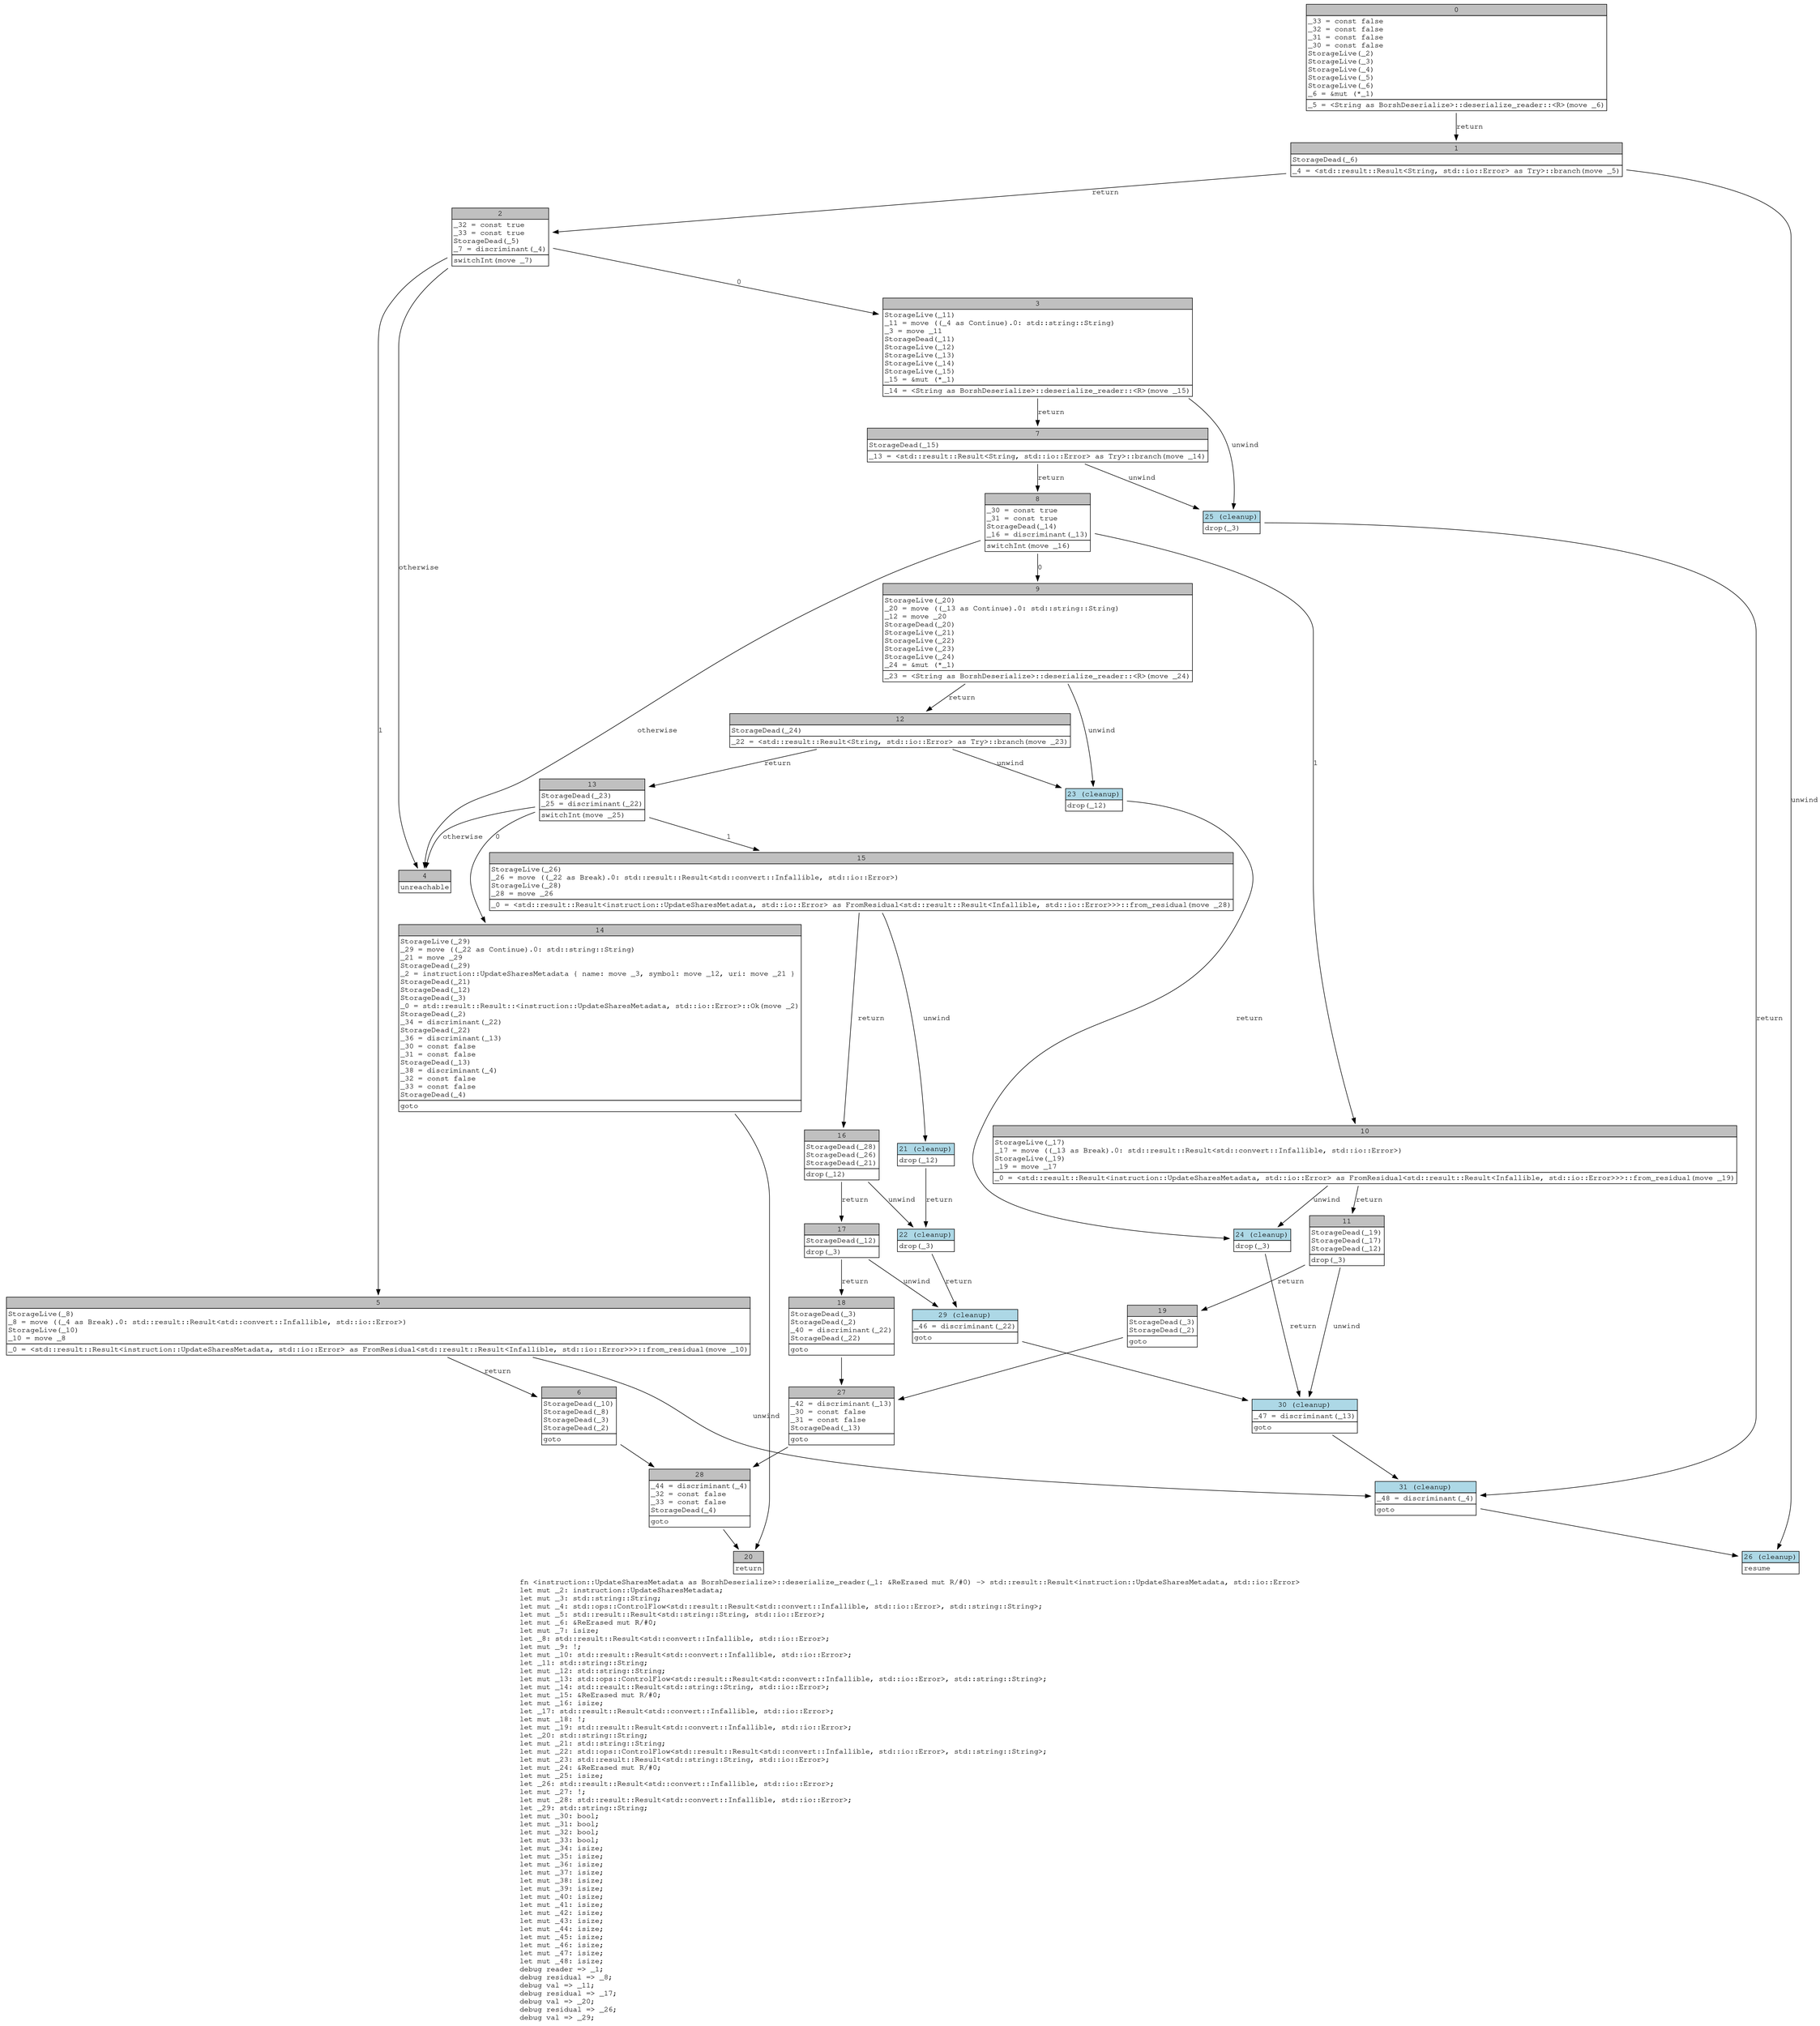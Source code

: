 digraph Mir_0_3138 {
    graph [fontname="Courier, monospace"];
    node [fontname="Courier, monospace"];
    edge [fontname="Courier, monospace"];
    label=<fn &lt;instruction::UpdateSharesMetadata as BorshDeserialize&gt;::deserialize_reader(_1: &amp;ReErased mut R/#0) -&gt; std::result::Result&lt;instruction::UpdateSharesMetadata, std::io::Error&gt;<br align="left"/>let mut _2: instruction::UpdateSharesMetadata;<br align="left"/>let mut _3: std::string::String;<br align="left"/>let mut _4: std::ops::ControlFlow&lt;std::result::Result&lt;std::convert::Infallible, std::io::Error&gt;, std::string::String&gt;;<br align="left"/>let mut _5: std::result::Result&lt;std::string::String, std::io::Error&gt;;<br align="left"/>let mut _6: &amp;ReErased mut R/#0;<br align="left"/>let mut _7: isize;<br align="left"/>let _8: std::result::Result&lt;std::convert::Infallible, std::io::Error&gt;;<br align="left"/>let mut _9: !;<br align="left"/>let mut _10: std::result::Result&lt;std::convert::Infallible, std::io::Error&gt;;<br align="left"/>let _11: std::string::String;<br align="left"/>let mut _12: std::string::String;<br align="left"/>let mut _13: std::ops::ControlFlow&lt;std::result::Result&lt;std::convert::Infallible, std::io::Error&gt;, std::string::String&gt;;<br align="left"/>let mut _14: std::result::Result&lt;std::string::String, std::io::Error&gt;;<br align="left"/>let mut _15: &amp;ReErased mut R/#0;<br align="left"/>let mut _16: isize;<br align="left"/>let _17: std::result::Result&lt;std::convert::Infallible, std::io::Error&gt;;<br align="left"/>let mut _18: !;<br align="left"/>let mut _19: std::result::Result&lt;std::convert::Infallible, std::io::Error&gt;;<br align="left"/>let _20: std::string::String;<br align="left"/>let mut _21: std::string::String;<br align="left"/>let mut _22: std::ops::ControlFlow&lt;std::result::Result&lt;std::convert::Infallible, std::io::Error&gt;, std::string::String&gt;;<br align="left"/>let mut _23: std::result::Result&lt;std::string::String, std::io::Error&gt;;<br align="left"/>let mut _24: &amp;ReErased mut R/#0;<br align="left"/>let mut _25: isize;<br align="left"/>let _26: std::result::Result&lt;std::convert::Infallible, std::io::Error&gt;;<br align="left"/>let mut _27: !;<br align="left"/>let mut _28: std::result::Result&lt;std::convert::Infallible, std::io::Error&gt;;<br align="left"/>let _29: std::string::String;<br align="left"/>let mut _30: bool;<br align="left"/>let mut _31: bool;<br align="left"/>let mut _32: bool;<br align="left"/>let mut _33: bool;<br align="left"/>let mut _34: isize;<br align="left"/>let mut _35: isize;<br align="left"/>let mut _36: isize;<br align="left"/>let mut _37: isize;<br align="left"/>let mut _38: isize;<br align="left"/>let mut _39: isize;<br align="left"/>let mut _40: isize;<br align="left"/>let mut _41: isize;<br align="left"/>let mut _42: isize;<br align="left"/>let mut _43: isize;<br align="left"/>let mut _44: isize;<br align="left"/>let mut _45: isize;<br align="left"/>let mut _46: isize;<br align="left"/>let mut _47: isize;<br align="left"/>let mut _48: isize;<br align="left"/>debug reader =&gt; _1;<br align="left"/>debug residual =&gt; _8;<br align="left"/>debug val =&gt; _11;<br align="left"/>debug residual =&gt; _17;<br align="left"/>debug val =&gt; _20;<br align="left"/>debug residual =&gt; _26;<br align="left"/>debug val =&gt; _29;<br align="left"/>>;
    bb0__0_3138 [shape="none", label=<<table border="0" cellborder="1" cellspacing="0"><tr><td bgcolor="gray" align="center" colspan="1">0</td></tr><tr><td align="left" balign="left">_33 = const false<br/>_32 = const false<br/>_31 = const false<br/>_30 = const false<br/>StorageLive(_2)<br/>StorageLive(_3)<br/>StorageLive(_4)<br/>StorageLive(_5)<br/>StorageLive(_6)<br/>_6 = &amp;mut (*_1)<br/></td></tr><tr><td align="left">_5 = &lt;String as BorshDeserialize&gt;::deserialize_reader::&lt;R&gt;(move _6)</td></tr></table>>];
    bb1__0_3138 [shape="none", label=<<table border="0" cellborder="1" cellspacing="0"><tr><td bgcolor="gray" align="center" colspan="1">1</td></tr><tr><td align="left" balign="left">StorageDead(_6)<br/></td></tr><tr><td align="left">_4 = &lt;std::result::Result&lt;String, std::io::Error&gt; as Try&gt;::branch(move _5)</td></tr></table>>];
    bb2__0_3138 [shape="none", label=<<table border="0" cellborder="1" cellspacing="0"><tr><td bgcolor="gray" align="center" colspan="1">2</td></tr><tr><td align="left" balign="left">_32 = const true<br/>_33 = const true<br/>StorageDead(_5)<br/>_7 = discriminant(_4)<br/></td></tr><tr><td align="left">switchInt(move _7)</td></tr></table>>];
    bb3__0_3138 [shape="none", label=<<table border="0" cellborder="1" cellspacing="0"><tr><td bgcolor="gray" align="center" colspan="1">3</td></tr><tr><td align="left" balign="left">StorageLive(_11)<br/>_11 = move ((_4 as Continue).0: std::string::String)<br/>_3 = move _11<br/>StorageDead(_11)<br/>StorageLive(_12)<br/>StorageLive(_13)<br/>StorageLive(_14)<br/>StorageLive(_15)<br/>_15 = &amp;mut (*_1)<br/></td></tr><tr><td align="left">_14 = &lt;String as BorshDeserialize&gt;::deserialize_reader::&lt;R&gt;(move _15)</td></tr></table>>];
    bb4__0_3138 [shape="none", label=<<table border="0" cellborder="1" cellspacing="0"><tr><td bgcolor="gray" align="center" colspan="1">4</td></tr><tr><td align="left">unreachable</td></tr></table>>];
    bb5__0_3138 [shape="none", label=<<table border="0" cellborder="1" cellspacing="0"><tr><td bgcolor="gray" align="center" colspan="1">5</td></tr><tr><td align="left" balign="left">StorageLive(_8)<br/>_8 = move ((_4 as Break).0: std::result::Result&lt;std::convert::Infallible, std::io::Error&gt;)<br/>StorageLive(_10)<br/>_10 = move _8<br/></td></tr><tr><td align="left">_0 = &lt;std::result::Result&lt;instruction::UpdateSharesMetadata, std::io::Error&gt; as FromResidual&lt;std::result::Result&lt;Infallible, std::io::Error&gt;&gt;&gt;::from_residual(move _10)</td></tr></table>>];
    bb6__0_3138 [shape="none", label=<<table border="0" cellborder="1" cellspacing="0"><tr><td bgcolor="gray" align="center" colspan="1">6</td></tr><tr><td align="left" balign="left">StorageDead(_10)<br/>StorageDead(_8)<br/>StorageDead(_3)<br/>StorageDead(_2)<br/></td></tr><tr><td align="left">goto</td></tr></table>>];
    bb7__0_3138 [shape="none", label=<<table border="0" cellborder="1" cellspacing="0"><tr><td bgcolor="gray" align="center" colspan="1">7</td></tr><tr><td align="left" balign="left">StorageDead(_15)<br/></td></tr><tr><td align="left">_13 = &lt;std::result::Result&lt;String, std::io::Error&gt; as Try&gt;::branch(move _14)</td></tr></table>>];
    bb8__0_3138 [shape="none", label=<<table border="0" cellborder="1" cellspacing="0"><tr><td bgcolor="gray" align="center" colspan="1">8</td></tr><tr><td align="left" balign="left">_30 = const true<br/>_31 = const true<br/>StorageDead(_14)<br/>_16 = discriminant(_13)<br/></td></tr><tr><td align="left">switchInt(move _16)</td></tr></table>>];
    bb9__0_3138 [shape="none", label=<<table border="0" cellborder="1" cellspacing="0"><tr><td bgcolor="gray" align="center" colspan="1">9</td></tr><tr><td align="left" balign="left">StorageLive(_20)<br/>_20 = move ((_13 as Continue).0: std::string::String)<br/>_12 = move _20<br/>StorageDead(_20)<br/>StorageLive(_21)<br/>StorageLive(_22)<br/>StorageLive(_23)<br/>StorageLive(_24)<br/>_24 = &amp;mut (*_1)<br/></td></tr><tr><td align="left">_23 = &lt;String as BorshDeserialize&gt;::deserialize_reader::&lt;R&gt;(move _24)</td></tr></table>>];
    bb10__0_3138 [shape="none", label=<<table border="0" cellborder="1" cellspacing="0"><tr><td bgcolor="gray" align="center" colspan="1">10</td></tr><tr><td align="left" balign="left">StorageLive(_17)<br/>_17 = move ((_13 as Break).0: std::result::Result&lt;std::convert::Infallible, std::io::Error&gt;)<br/>StorageLive(_19)<br/>_19 = move _17<br/></td></tr><tr><td align="left">_0 = &lt;std::result::Result&lt;instruction::UpdateSharesMetadata, std::io::Error&gt; as FromResidual&lt;std::result::Result&lt;Infallible, std::io::Error&gt;&gt;&gt;::from_residual(move _19)</td></tr></table>>];
    bb11__0_3138 [shape="none", label=<<table border="0" cellborder="1" cellspacing="0"><tr><td bgcolor="gray" align="center" colspan="1">11</td></tr><tr><td align="left" balign="left">StorageDead(_19)<br/>StorageDead(_17)<br/>StorageDead(_12)<br/></td></tr><tr><td align="left">drop(_3)</td></tr></table>>];
    bb12__0_3138 [shape="none", label=<<table border="0" cellborder="1" cellspacing="0"><tr><td bgcolor="gray" align="center" colspan="1">12</td></tr><tr><td align="left" balign="left">StorageDead(_24)<br/></td></tr><tr><td align="left">_22 = &lt;std::result::Result&lt;String, std::io::Error&gt; as Try&gt;::branch(move _23)</td></tr></table>>];
    bb13__0_3138 [shape="none", label=<<table border="0" cellborder="1" cellspacing="0"><tr><td bgcolor="gray" align="center" colspan="1">13</td></tr><tr><td align="left" balign="left">StorageDead(_23)<br/>_25 = discriminant(_22)<br/></td></tr><tr><td align="left">switchInt(move _25)</td></tr></table>>];
    bb14__0_3138 [shape="none", label=<<table border="0" cellborder="1" cellspacing="0"><tr><td bgcolor="gray" align="center" colspan="1">14</td></tr><tr><td align="left" balign="left">StorageLive(_29)<br/>_29 = move ((_22 as Continue).0: std::string::String)<br/>_21 = move _29<br/>StorageDead(_29)<br/>_2 = instruction::UpdateSharesMetadata { name: move _3, symbol: move _12, uri: move _21 }<br/>StorageDead(_21)<br/>StorageDead(_12)<br/>StorageDead(_3)<br/>_0 = std::result::Result::&lt;instruction::UpdateSharesMetadata, std::io::Error&gt;::Ok(move _2)<br/>StorageDead(_2)<br/>_34 = discriminant(_22)<br/>StorageDead(_22)<br/>_36 = discriminant(_13)<br/>_30 = const false<br/>_31 = const false<br/>StorageDead(_13)<br/>_38 = discriminant(_4)<br/>_32 = const false<br/>_33 = const false<br/>StorageDead(_4)<br/></td></tr><tr><td align="left">goto</td></tr></table>>];
    bb15__0_3138 [shape="none", label=<<table border="0" cellborder="1" cellspacing="0"><tr><td bgcolor="gray" align="center" colspan="1">15</td></tr><tr><td align="left" balign="left">StorageLive(_26)<br/>_26 = move ((_22 as Break).0: std::result::Result&lt;std::convert::Infallible, std::io::Error&gt;)<br/>StorageLive(_28)<br/>_28 = move _26<br/></td></tr><tr><td align="left">_0 = &lt;std::result::Result&lt;instruction::UpdateSharesMetadata, std::io::Error&gt; as FromResidual&lt;std::result::Result&lt;Infallible, std::io::Error&gt;&gt;&gt;::from_residual(move _28)</td></tr></table>>];
    bb16__0_3138 [shape="none", label=<<table border="0" cellborder="1" cellspacing="0"><tr><td bgcolor="gray" align="center" colspan="1">16</td></tr><tr><td align="left" balign="left">StorageDead(_28)<br/>StorageDead(_26)<br/>StorageDead(_21)<br/></td></tr><tr><td align="left">drop(_12)</td></tr></table>>];
    bb17__0_3138 [shape="none", label=<<table border="0" cellborder="1" cellspacing="0"><tr><td bgcolor="gray" align="center" colspan="1">17</td></tr><tr><td align="left" balign="left">StorageDead(_12)<br/></td></tr><tr><td align="left">drop(_3)</td></tr></table>>];
    bb18__0_3138 [shape="none", label=<<table border="0" cellborder="1" cellspacing="0"><tr><td bgcolor="gray" align="center" colspan="1">18</td></tr><tr><td align="left" balign="left">StorageDead(_3)<br/>StorageDead(_2)<br/>_40 = discriminant(_22)<br/>StorageDead(_22)<br/></td></tr><tr><td align="left">goto</td></tr></table>>];
    bb19__0_3138 [shape="none", label=<<table border="0" cellborder="1" cellspacing="0"><tr><td bgcolor="gray" align="center" colspan="1">19</td></tr><tr><td align="left" balign="left">StorageDead(_3)<br/>StorageDead(_2)<br/></td></tr><tr><td align="left">goto</td></tr></table>>];
    bb20__0_3138 [shape="none", label=<<table border="0" cellborder="1" cellspacing="0"><tr><td bgcolor="gray" align="center" colspan="1">20</td></tr><tr><td align="left">return</td></tr></table>>];
    bb21__0_3138 [shape="none", label=<<table border="0" cellborder="1" cellspacing="0"><tr><td bgcolor="lightblue" align="center" colspan="1">21 (cleanup)</td></tr><tr><td align="left">drop(_12)</td></tr></table>>];
    bb22__0_3138 [shape="none", label=<<table border="0" cellborder="1" cellspacing="0"><tr><td bgcolor="lightblue" align="center" colspan="1">22 (cleanup)</td></tr><tr><td align="left">drop(_3)</td></tr></table>>];
    bb23__0_3138 [shape="none", label=<<table border="0" cellborder="1" cellspacing="0"><tr><td bgcolor="lightblue" align="center" colspan="1">23 (cleanup)</td></tr><tr><td align="left">drop(_12)</td></tr></table>>];
    bb24__0_3138 [shape="none", label=<<table border="0" cellborder="1" cellspacing="0"><tr><td bgcolor="lightblue" align="center" colspan="1">24 (cleanup)</td></tr><tr><td align="left">drop(_3)</td></tr></table>>];
    bb25__0_3138 [shape="none", label=<<table border="0" cellborder="1" cellspacing="0"><tr><td bgcolor="lightblue" align="center" colspan="1">25 (cleanup)</td></tr><tr><td align="left">drop(_3)</td></tr></table>>];
    bb26__0_3138 [shape="none", label=<<table border="0" cellborder="1" cellspacing="0"><tr><td bgcolor="lightblue" align="center" colspan="1">26 (cleanup)</td></tr><tr><td align="left">resume</td></tr></table>>];
    bb27__0_3138 [shape="none", label=<<table border="0" cellborder="1" cellspacing="0"><tr><td bgcolor="gray" align="center" colspan="1">27</td></tr><tr><td align="left" balign="left">_42 = discriminant(_13)<br/>_30 = const false<br/>_31 = const false<br/>StorageDead(_13)<br/></td></tr><tr><td align="left">goto</td></tr></table>>];
    bb28__0_3138 [shape="none", label=<<table border="0" cellborder="1" cellspacing="0"><tr><td bgcolor="gray" align="center" colspan="1">28</td></tr><tr><td align="left" balign="left">_44 = discriminant(_4)<br/>_32 = const false<br/>_33 = const false<br/>StorageDead(_4)<br/></td></tr><tr><td align="left">goto</td></tr></table>>];
    bb29__0_3138 [shape="none", label=<<table border="0" cellborder="1" cellspacing="0"><tr><td bgcolor="lightblue" align="center" colspan="1">29 (cleanup)</td></tr><tr><td align="left" balign="left">_46 = discriminant(_22)<br/></td></tr><tr><td align="left">goto</td></tr></table>>];
    bb30__0_3138 [shape="none", label=<<table border="0" cellborder="1" cellspacing="0"><tr><td bgcolor="lightblue" align="center" colspan="1">30 (cleanup)</td></tr><tr><td align="left" balign="left">_47 = discriminant(_13)<br/></td></tr><tr><td align="left">goto</td></tr></table>>];
    bb31__0_3138 [shape="none", label=<<table border="0" cellborder="1" cellspacing="0"><tr><td bgcolor="lightblue" align="center" colspan="1">31 (cleanup)</td></tr><tr><td align="left" balign="left">_48 = discriminant(_4)<br/></td></tr><tr><td align="left">goto</td></tr></table>>];
    bb0__0_3138 -> bb1__0_3138 [label="return"];
    bb1__0_3138 -> bb2__0_3138 [label="return"];
    bb1__0_3138 -> bb26__0_3138 [label="unwind"];
    bb2__0_3138 -> bb3__0_3138 [label="0"];
    bb2__0_3138 -> bb5__0_3138 [label="1"];
    bb2__0_3138 -> bb4__0_3138 [label="otherwise"];
    bb3__0_3138 -> bb7__0_3138 [label="return"];
    bb3__0_3138 -> bb25__0_3138 [label="unwind"];
    bb5__0_3138 -> bb6__0_3138 [label="return"];
    bb5__0_3138 -> bb31__0_3138 [label="unwind"];
    bb6__0_3138 -> bb28__0_3138 [label=""];
    bb7__0_3138 -> bb8__0_3138 [label="return"];
    bb7__0_3138 -> bb25__0_3138 [label="unwind"];
    bb8__0_3138 -> bb9__0_3138 [label="0"];
    bb8__0_3138 -> bb10__0_3138 [label="1"];
    bb8__0_3138 -> bb4__0_3138 [label="otherwise"];
    bb9__0_3138 -> bb12__0_3138 [label="return"];
    bb9__0_3138 -> bb23__0_3138 [label="unwind"];
    bb10__0_3138 -> bb11__0_3138 [label="return"];
    bb10__0_3138 -> bb24__0_3138 [label="unwind"];
    bb11__0_3138 -> bb19__0_3138 [label="return"];
    bb11__0_3138 -> bb30__0_3138 [label="unwind"];
    bb12__0_3138 -> bb13__0_3138 [label="return"];
    bb12__0_3138 -> bb23__0_3138 [label="unwind"];
    bb13__0_3138 -> bb14__0_3138 [label="0"];
    bb13__0_3138 -> bb15__0_3138 [label="1"];
    bb13__0_3138 -> bb4__0_3138 [label="otherwise"];
    bb14__0_3138 -> bb20__0_3138 [label=""];
    bb15__0_3138 -> bb16__0_3138 [label="return"];
    bb15__0_3138 -> bb21__0_3138 [label="unwind"];
    bb16__0_3138 -> bb17__0_3138 [label="return"];
    bb16__0_3138 -> bb22__0_3138 [label="unwind"];
    bb17__0_3138 -> bb18__0_3138 [label="return"];
    bb17__0_3138 -> bb29__0_3138 [label="unwind"];
    bb18__0_3138 -> bb27__0_3138 [label=""];
    bb19__0_3138 -> bb27__0_3138 [label=""];
    bb21__0_3138 -> bb22__0_3138 [label="return"];
    bb22__0_3138 -> bb29__0_3138 [label="return"];
    bb23__0_3138 -> bb24__0_3138 [label="return"];
    bb24__0_3138 -> bb30__0_3138 [label="return"];
    bb25__0_3138 -> bb31__0_3138 [label="return"];
    bb27__0_3138 -> bb28__0_3138 [label=""];
    bb28__0_3138 -> bb20__0_3138 [label=""];
    bb29__0_3138 -> bb30__0_3138 [label=""];
    bb30__0_3138 -> bb31__0_3138 [label=""];
    bb31__0_3138 -> bb26__0_3138 [label=""];
}
